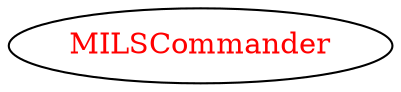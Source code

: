 digraph dependencyGraph {
 concentrate=true;
 ranksep="2.0";
 rankdir="LR"; 
 splines="ortho";
"MILSCommander" [fontcolor="red"];
}